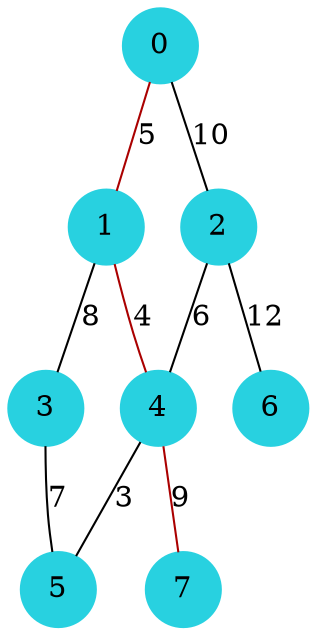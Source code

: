 strict graph BusStops {
	node [shape = circle, style = filled, color = "#28d1e0"]; 0;
	node [shape = circle, style = filled, color = "#28d1e0"]; 1;
	node [shape = circle, style = filled, color = "#28d1e0"]; 2;
	node [shape = circle, style = filled, color = "#28d1e0"]; 3;
	node [shape = circle, style = filled, color = "#28d1e0"]; 4;
	node [shape = circle, style = filled, color = "#28d1e0"]; 5;
	node [shape = circle, style = filled, color = "#28d1e0"]; 6;
	node [shape = circle, style = filled, color = "#28d1e0"]; 7;

	0 -- 1 [color = "#aa0000", label = 5];
	0 -- 2 [label = 10];
	1 -- 0 [color = "#aa0000", label = 5];
	1 -- 3 [label = 8];
	1 -- 4 [color = "#aa0000", label = 4];
	2 -- 0 [label = 10];
	2 -- 4 [label = 6];
	2 -- 6 [label = 12];
	3 -- 1 [label = 8];
	3 -- 5 [label = 7];
	4 -- 1 [color = "#aa0000", label = 4];
	4 -- 2 [label = 6];
	4 -- 5 [label = 3];
	4 -- 7 [color = "#aa0000", label = 9];
	5 -- 3 [label = 7];
	5 -- 4 [label = 3];
	6 -- 2 [label = 12];
	7 -- 4 [color = "#aa0000", label = 9];
}
